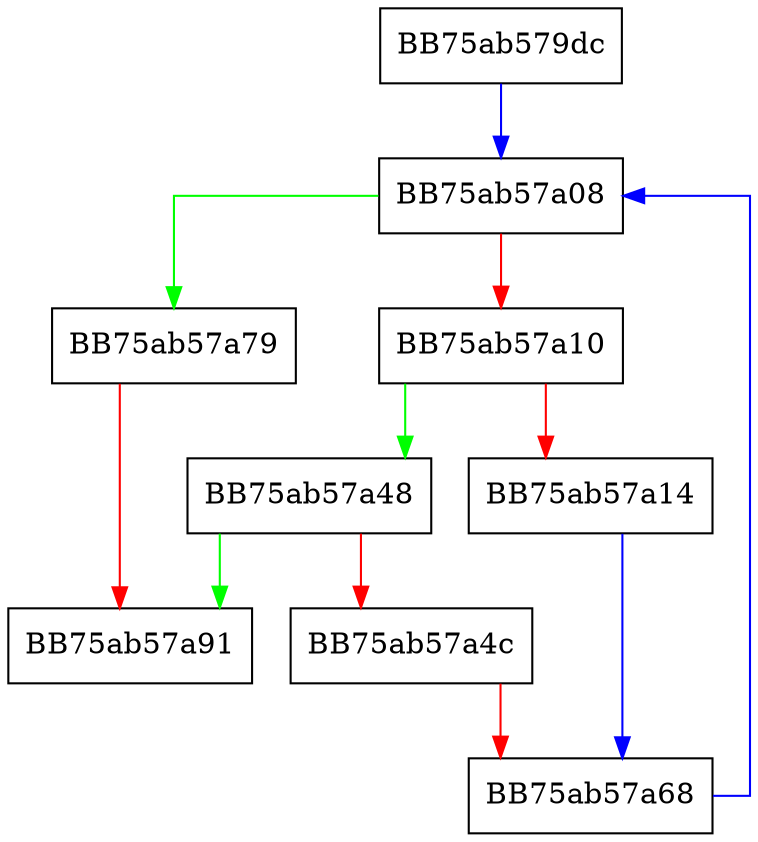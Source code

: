 digraph sqlite3VdbeMultiLoad {
  node [shape="box"];
  graph [splines=ortho];
  BB75ab579dc -> BB75ab57a08 [color="blue"];
  BB75ab57a08 -> BB75ab57a79 [color="green"];
  BB75ab57a08 -> BB75ab57a10 [color="red"];
  BB75ab57a10 -> BB75ab57a48 [color="green"];
  BB75ab57a10 -> BB75ab57a14 [color="red"];
  BB75ab57a14 -> BB75ab57a68 [color="blue"];
  BB75ab57a48 -> BB75ab57a91 [color="green"];
  BB75ab57a48 -> BB75ab57a4c [color="red"];
  BB75ab57a4c -> BB75ab57a68 [color="red"];
  BB75ab57a68 -> BB75ab57a08 [color="blue"];
  BB75ab57a79 -> BB75ab57a91 [color="red"];
}